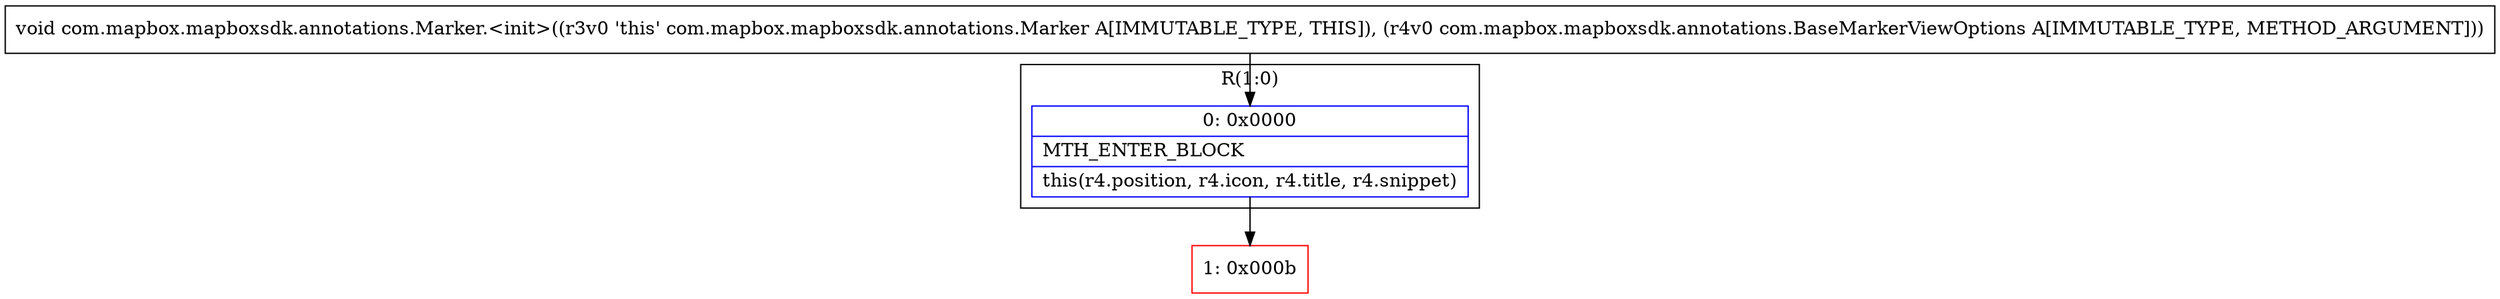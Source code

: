 digraph "CFG forcom.mapbox.mapboxsdk.annotations.Marker.\<init\>(Lcom\/mapbox\/mapboxsdk\/annotations\/BaseMarkerViewOptions;)V" {
subgraph cluster_Region_1088675994 {
label = "R(1:0)";
node [shape=record,color=blue];
Node_0 [shape=record,label="{0\:\ 0x0000|MTH_ENTER_BLOCK\l|this(r4.position, r4.icon, r4.title, r4.snippet)\l}"];
}
Node_1 [shape=record,color=red,label="{1\:\ 0x000b}"];
MethodNode[shape=record,label="{void com.mapbox.mapboxsdk.annotations.Marker.\<init\>((r3v0 'this' com.mapbox.mapboxsdk.annotations.Marker A[IMMUTABLE_TYPE, THIS]), (r4v0 com.mapbox.mapboxsdk.annotations.BaseMarkerViewOptions A[IMMUTABLE_TYPE, METHOD_ARGUMENT])) }"];
MethodNode -> Node_0;
Node_0 -> Node_1;
}

